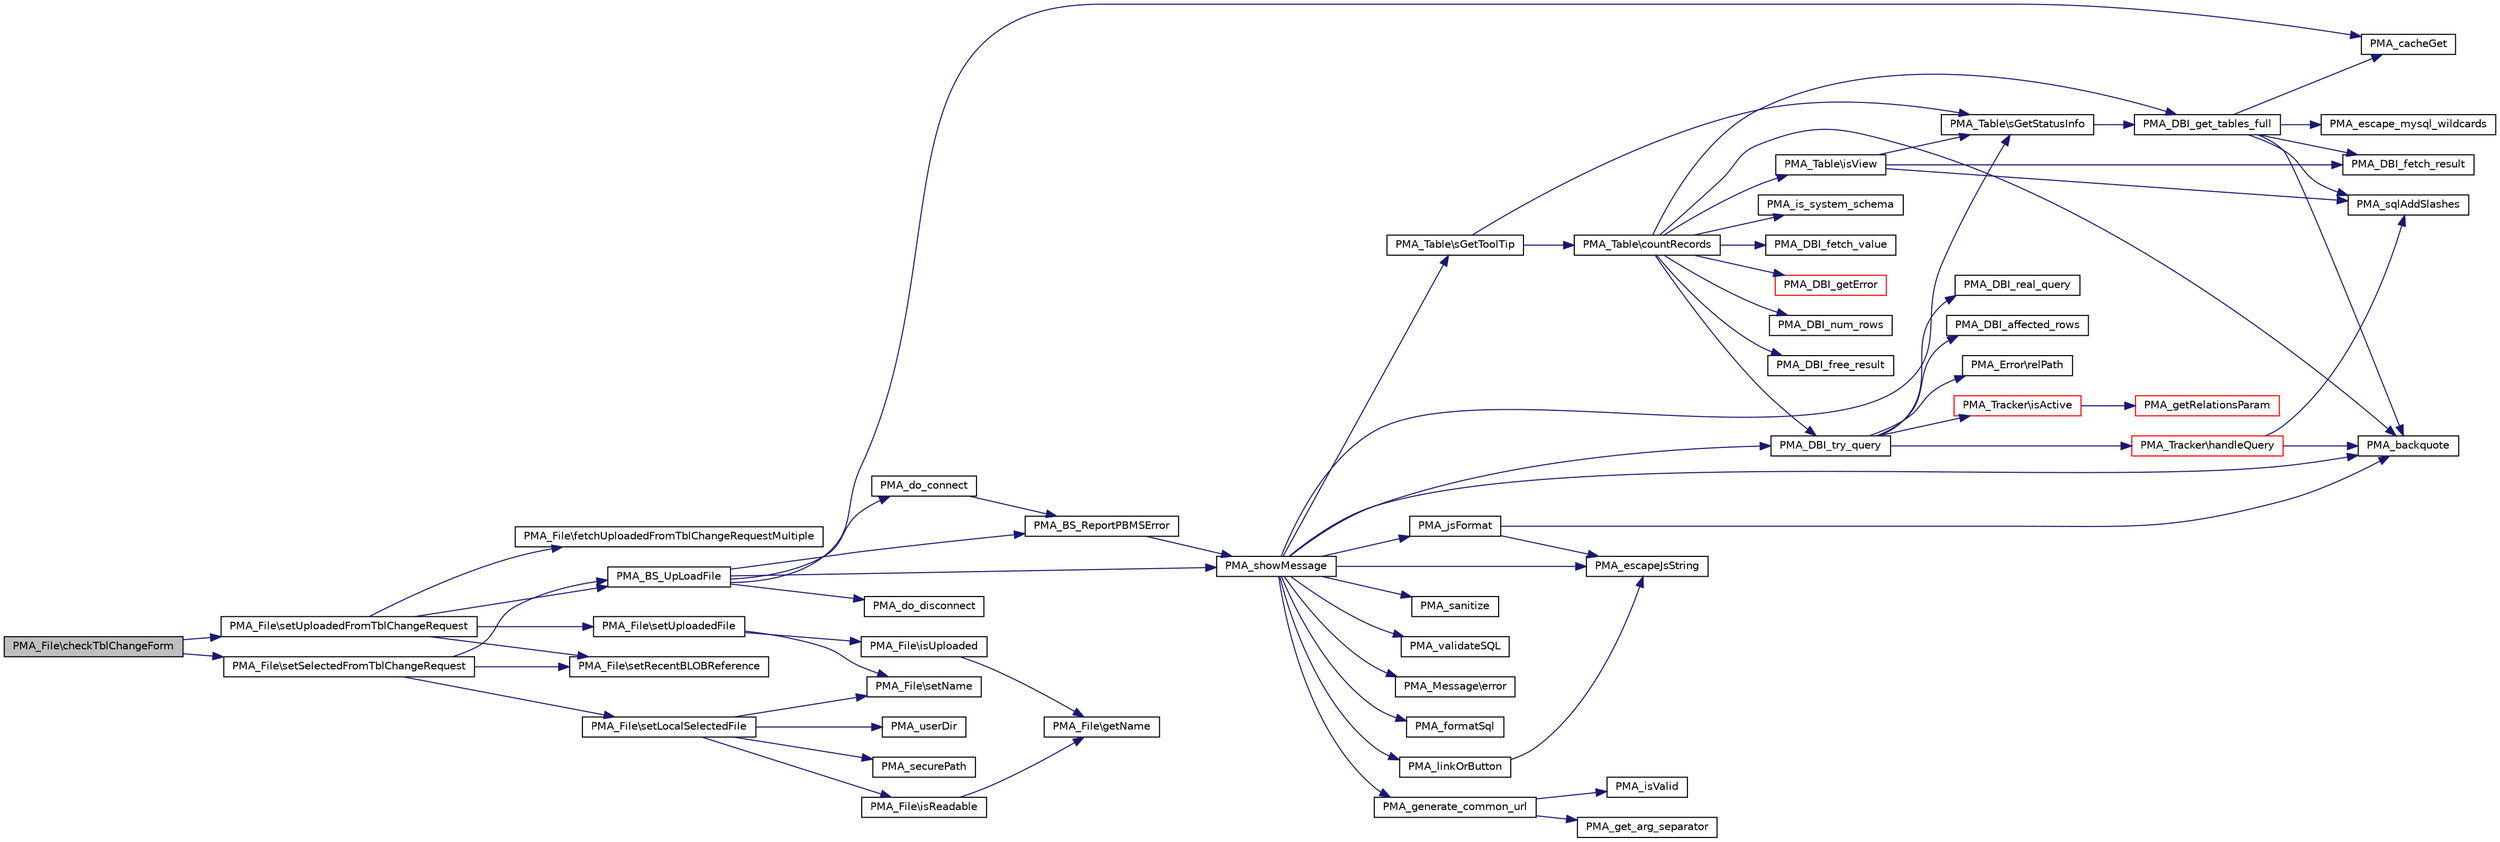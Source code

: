 digraph G
{
  edge [fontname="Helvetica",fontsize="10",labelfontname="Helvetica",labelfontsize="10"];
  node [fontname="Helvetica",fontsize="10",shape=record];
  rankdir="LR";
  Node1 [label="PMA_File\\checkTblChangeForm",height=0.2,width=0.4,color="black", fillcolor="grey75", style="filled" fontcolor="black"];
  Node1 -> Node2 [color="midnightblue",fontsize="10",style="solid",fontname="Helvetica"];
  Node2 [label="PMA_File\\setUploadedFromTblChangeRequest",height=0.2,width=0.4,color="black", fillcolor="white", style="filled",URL="$classPMA__File.html#a0e92c0b98fa87bca745c52682126ec74",tooltip="public"];
  Node2 -> Node3 [color="midnightblue",fontsize="10",style="solid",fontname="Helvetica"];
  Node3 [label="PMA_File\\fetchUploadedFromTblChangeRequestMultiple",height=0.2,width=0.4,color="black", fillcolor="white", style="filled",URL="$classPMA__File.html#a79c4f08c2b00d1e62c85f3be8730eab5",tooltip="strips some dimension from the multi-dimensional array from $_FILES"];
  Node2 -> Node4 [color="midnightblue",fontsize="10",style="solid",fontname="Helvetica"];
  Node4 [label="PMA_BS_UpLoadFile",height=0.2,width=0.4,color="black", fillcolor="white", style="filled",URL="$blobstreaming_8lib_8php.html#a987ba4328adf59f089fd1bdc7b04fd32"];
  Node4 -> Node5 [color="midnightblue",fontsize="10",style="solid",fontname="Helvetica"];
  Node5 [label="PMA_cacheGet",height=0.2,width=0.4,color="black", fillcolor="white", style="filled",URL="$common_8lib_8php.html#a28b14adfbbd7d246da55512f63bde226",tooltip="Gets cached information from the session."];
  Node4 -> Node6 [color="midnightblue",fontsize="10",style="solid",fontname="Helvetica"];
  Node6 [label="PMA_do_connect",height=0.2,width=0.4,color="black", fillcolor="white", style="filled",URL="$blobstreaming_8lib_8php.html#a3d8545d55406624bab0917251b4d0105",tooltip="Tries to connect to PBMS server."];
  Node6 -> Node7 [color="midnightblue",fontsize="10",style="solid",fontname="Helvetica"];
  Node7 [label="PMA_BS_ReportPBMSError",height=0.2,width=0.4,color="black", fillcolor="white", style="filled",URL="$blobstreaming_8lib_8php.html#afd189175fc3a153d7519dc5aae546d50",tooltip="Retrieves and shows PBMS error."];
  Node7 -> Node8 [color="midnightblue",fontsize="10",style="solid",fontname="Helvetica"];
  Node8 [label="PMA_showMessage",height=0.2,width=0.4,color="black", fillcolor="white", style="filled",URL="$common_8lib_8php.html#ac856542e67ea0192bc0fc7fd1fb21d09",tooltip="displays the message and the query usually the message is the result of the query executed..."];
  Node8 -> Node9 [color="midnightblue",fontsize="10",style="solid",fontname="Helvetica"];
  Node9 [label="PMA_Table\\sGetToolTip",height=0.2,width=0.4,color="black", fillcolor="white", style="filled",URL="$classPMA__Table.html#a162e3cb99911afe8ac6fb7de1ac9c421"];
  Node9 -> Node10 [color="midnightblue",fontsize="10",style="solid",fontname="Helvetica"];
  Node10 [label="PMA_Table\\sGetStatusInfo",height=0.2,width=0.4,color="black", fillcolor="white", style="filled",URL="$classPMA__Table.html#a5bcf320752029cac160933f74afc8742",tooltip="Returns full table status info, or specific if $info provided this info is collected from information..."];
  Node10 -> Node11 [color="midnightblue",fontsize="10",style="solid",fontname="Helvetica"];
  Node11 [label="PMA_DBI_get_tables_full",height=0.2,width=0.4,color="black", fillcolor="white", style="filled",URL="$database__interface_8lib_8php.html#a666173b932079177ab299983242adc58",tooltip="returns array of all tables in given db or dbs this function expects unquoted names: RIGHT: my_databa..."];
  Node11 -> Node12 [color="midnightblue",fontsize="10",style="solid",fontname="Helvetica"];
  Node12 [label="PMA_escape_mysql_wildcards",height=0.2,width=0.4,color="black", fillcolor="white", style="filled",URL="$common_8lib_8php.html#a0eb68fc9b932fee53281ee4933bf242d",tooltip="Add slashes before &quot;_&quot; and &quot;%&quot; characters for using them in MySQL database, table and field names..."];
  Node11 -> Node13 [color="midnightblue",fontsize="10",style="solid",fontname="Helvetica"];
  Node13 [label="PMA_sqlAddSlashes",height=0.2,width=0.4,color="black", fillcolor="white", style="filled",URL="$common_8lib_8php.html#a799062f79f401d1f20735d292d008eaf",tooltip="Add slashes before &quot;&#39;&quot; and &quot;\&quot; characters so a value containing them can be used in a sql comparison..."];
  Node11 -> Node5 [color="midnightblue",fontsize="10",style="solid",fontname="Helvetica"];
  Node11 -> Node14 [color="midnightblue",fontsize="10",style="solid",fontname="Helvetica"];
  Node14 [label="PMA_backquote",height=0.2,width=0.4,color="black", fillcolor="white", style="filled",URL="$common_8lib_8php.html#a81c4628f679a153bb4475c5ee2ae49ec",tooltip="Adds backquotes on both sides of a database, table or field name."];
  Node11 -> Node15 [color="midnightblue",fontsize="10",style="solid",fontname="Helvetica"];
  Node15 [label="PMA_DBI_fetch_result",height=0.2,width=0.4,color="black", fillcolor="white", style="filled",URL="$database__interface_8lib_8php.html#a761f919096699667412d2ffd391eaa5b",tooltip="returns all rows in the resultset in one array"];
  Node9 -> Node16 [color="midnightblue",fontsize="10",style="solid",fontname="Helvetica"];
  Node16 [label="PMA_Table\\countRecords",height=0.2,width=0.4,color="black", fillcolor="white", style="filled",URL="$classPMA__Table.html#af4c743afaabb1e05e2336e1307ec2df3",tooltip="Counts and returns (or displays) the number of records in a table."];
  Node16 -> Node17 [color="midnightblue",fontsize="10",style="solid",fontname="Helvetica"];
  Node17 [label="PMA_Table\\isView",height=0.2,width=0.4,color="black", fillcolor="white", style="filled",URL="$classPMA__Table.html#af9040740c71098b2c58b3234d7f0afaa",tooltip="returns whether the table is actually a view"];
  Node17 -> Node10 [color="midnightblue",fontsize="10",style="solid",fontname="Helvetica"];
  Node17 -> Node15 [color="midnightblue",fontsize="10",style="solid",fontname="Helvetica"];
  Node17 -> Node13 [color="midnightblue",fontsize="10",style="solid",fontname="Helvetica"];
  Node16 -> Node11 [color="midnightblue",fontsize="10",style="solid",fontname="Helvetica"];
  Node16 -> Node18 [color="midnightblue",fontsize="10",style="solid",fontname="Helvetica"];
  Node18 [label="PMA_is_system_schema",height=0.2,width=0.4,color="black", fillcolor="white", style="filled",URL="$database__interface_8lib_8php.html#ab3a7f643170e9d96461975b2f2786555",tooltip="Checks whether given schema is a system schema: information_schema (MySQL and Drizzle) or data_dictio..."];
  Node16 -> Node19 [color="midnightblue",fontsize="10",style="solid",fontname="Helvetica"];
  Node19 [label="PMA_DBI_fetch_value",height=0.2,width=0.4,color="black", fillcolor="white", style="filled",URL="$database__interface_8lib_8php.html#a772f12a953dd2908745bb16a8fa7b63a",tooltip="returns a single value from the given result or query, if the query or the result has more than one r..."];
  Node16 -> Node14 [color="midnightblue",fontsize="10",style="solid",fontname="Helvetica"];
  Node16 -> Node20 [color="midnightblue",fontsize="10",style="solid",fontname="Helvetica"];
  Node20 [label="PMA_DBI_try_query",height=0.2,width=0.4,color="black", fillcolor="white", style="filled",URL="$database__interface_8lib_8php.html#af4f8622d2f5df7858e4e6ca425ac0274",tooltip="runs a query and returns the result"];
  Node20 -> Node21 [color="midnightblue",fontsize="10",style="solid",fontname="Helvetica"];
  Node21 [label="PMA_DBI_real_query",height=0.2,width=0.4,color="black", fillcolor="white", style="filled",URL="$drizzle_8dbi_8lib_8php.html#a08ba0b503ffbca6710452ba365580035",tooltip="runs a query and returns the result"];
  Node20 -> Node22 [color="midnightblue",fontsize="10",style="solid",fontname="Helvetica"];
  Node22 [label="PMA_DBI_affected_rows",height=0.2,width=0.4,color="black", fillcolor="white", style="filled",URL="$drizzle_8dbi_8lib_8php.html#a861ab5849e4d7f8dab6daaac0071bc15",tooltip="returns the number of rows affected by last query"];
  Node20 -> Node23 [color="midnightblue",fontsize="10",style="solid",fontname="Helvetica"];
  Node23 [label="PMA_Error\\relPath",height=0.2,width=0.4,color="black", fillcolor="white", style="filled",URL="$classPMA__Error.html#a772a7752d93cec8385e0f13af46d376a",tooltip="return short relative path to phpMyAdmin basedir"];
  Node20 -> Node24 [color="midnightblue",fontsize="10",style="solid",fontname="Helvetica"];
  Node24 [label="PMA_Tracker\\isActive",height=0.2,width=0.4,color="red", fillcolor="white", style="filled",URL="$classPMA__Tracker.html#ae5dd143f48e845ae4346da01dfef5d4a",tooltip="Gets the on/off value of the Tracker module, starts initialization."];
  Node24 -> Node25 [color="midnightblue",fontsize="10",style="solid",fontname="Helvetica"];
  Node25 [label="PMA_getRelationsParam",height=0.2,width=0.4,color="red", fillcolor="white", style="filled",URL="$relation_8lib_8php.html#ad4dd08fb9ba9908cd15afb5ac92a2656"];
  Node20 -> Node26 [color="midnightblue",fontsize="10",style="solid",fontname="Helvetica"];
  Node26 [label="PMA_Tracker\\handleQuery",height=0.2,width=0.4,color="red", fillcolor="white", style="filled",URL="$classPMA__Tracker.html#a45bbf8cbb24c0cc3e379a0abf0ecee10",tooltip="Analyzes a given SQL statement and saves tracking data."];
  Node26 -> Node14 [color="midnightblue",fontsize="10",style="solid",fontname="Helvetica"];
  Node26 -> Node13 [color="midnightblue",fontsize="10",style="solid",fontname="Helvetica"];
  Node16 -> Node27 [color="midnightblue",fontsize="10",style="solid",fontname="Helvetica"];
  Node27 [label="PMA_DBI_getError",height=0.2,width=0.4,color="red", fillcolor="white", style="filled",URL="$drizzle_8dbi_8lib_8php.html#a704868d694079bc38c1947d370b8bf79",tooltip="returns last error message or false if no errors occured"];
  Node16 -> Node28 [color="midnightblue",fontsize="10",style="solid",fontname="Helvetica"];
  Node28 [label="PMA_DBI_num_rows",height=0.2,width=0.4,color="black", fillcolor="white", style="filled",URL="$drizzle_8dbi_8lib_8php.html#ad3805f1da9fe87cc10e96acf0710d803",tooltip="returns the number of rows returned by last query"];
  Node16 -> Node29 [color="midnightblue",fontsize="10",style="solid",fontname="Helvetica"];
  Node29 [label="PMA_DBI_free_result",height=0.2,width=0.4,color="black", fillcolor="white", style="filled",URL="$drizzle_8dbi_8lib_8php.html#a69ffa6649f3460798f5d0db03f1e2a5a",tooltip="Frees memory associated with the result."];
  Node8 -> Node30 [color="midnightblue",fontsize="10",style="solid",fontname="Helvetica"];
  Node30 [label="PMA_jsFormat",height=0.2,width=0.4,color="black", fillcolor="white", style="filled",URL="$js__escape_8lib_8php.html#adefa5e0c287e2534fb2d5a518cebc968",tooltip="Format a string so it can be a string inside JavaScript code inside an eventhandler (onclick..."];
  Node30 -> Node31 [color="midnightblue",fontsize="10",style="solid",fontname="Helvetica"];
  Node31 [label="PMA_escapeJsString",height=0.2,width=0.4,color="black", fillcolor="white", style="filled",URL="$js__escape_8lib_8php.html#a31d2bbc7cf239a64153dd958670f9ac7",tooltip="escapes a string to be inserted as string a JavaScript block enclosed by &lt;![CDATA[ ..."];
  Node30 -> Node14 [color="midnightblue",fontsize="10",style="solid",fontname="Helvetica"];
  Node8 -> Node14 [color="midnightblue",fontsize="10",style="solid",fontname="Helvetica"];
  Node8 -> Node10 [color="midnightblue",fontsize="10",style="solid",fontname="Helvetica"];
  Node8 -> Node20 [color="midnightblue",fontsize="10",style="solid",fontname="Helvetica"];
  Node8 -> Node32 [color="midnightblue",fontsize="10",style="solid",fontname="Helvetica"];
  Node32 [label="PMA_sanitize",height=0.2,width=0.4,color="black", fillcolor="white", style="filled",URL="$sanitizing_8lib_8php.html#ac0444f97c4d50f0e109dc0ec5d86b665",tooltip="Sanitizes $message, taking into account our special codes for formatting."];
  Node8 -> Node33 [color="midnightblue",fontsize="10",style="solid",fontname="Helvetica"];
  Node33 [label="PMA_validateSQL",height=0.2,width=0.4,color="black", fillcolor="white", style="filled",URL="$sqlvalidator_8lib_8php.html#aa5008486df74dd63c944eb4fa36a81de",tooltip="We need the PEAR libraries, so do a minimum version check first I&#39;m not sure if PEAR was available be..."];
  Node8 -> Node34 [color="midnightblue",fontsize="10",style="solid",fontname="Helvetica"];
  Node34 [label="PMA_Message\\error",height=0.2,width=0.4,color="black", fillcolor="white", style="filled",URL="$classPMA__Message.html#ac1eedc27bd176676149c300379b98661",tooltip="get PMA_Message of type error"];
  Node8 -> Node35 [color="midnightblue",fontsize="10",style="solid",fontname="Helvetica"];
  Node35 [label="PMA_formatSql",height=0.2,width=0.4,color="black", fillcolor="white", style="filled",URL="$common_8lib_8php.html#a7318464fb4bfbdb4c33b3257ad533ab6",tooltip="format sql strings"];
  Node8 -> Node36 [color="midnightblue",fontsize="10",style="solid",fontname="Helvetica"];
  Node36 [label="PMA_generate_common_url",height=0.2,width=0.4,color="black", fillcolor="white", style="filled",URL="$url__generating_8lib_8php.html#ad5c0cfef7cb600a158a1ef5fa321a094",tooltip="Generates text with URL parameters."];
  Node36 -> Node37 [color="midnightblue",fontsize="10",style="solid",fontname="Helvetica"];
  Node37 [label="PMA_isValid",height=0.2,width=0.4,color="black", fillcolor="white", style="filled",URL="$core_8lib_8php.html#a1b8fd01cdfbdfaac35e692fcdaaad700",tooltip="checks given $var against $type or $compare"];
  Node36 -> Node38 [color="midnightblue",fontsize="10",style="solid",fontname="Helvetica"];
  Node38 [label="PMA_get_arg_separator",height=0.2,width=0.4,color="black", fillcolor="white", style="filled",URL="$url__generating_8lib_8php.html#a4ba0b6653c22a19615683ab743c1b4e1",tooltip="Returns url separator."];
  Node8 -> Node39 [color="midnightblue",fontsize="10",style="solid",fontname="Helvetica"];
  Node39 [label="PMA_linkOrButton",height=0.2,width=0.4,color="black", fillcolor="white", style="filled",URL="$common_8lib_8php.html#a59beb470df32fdd938f89fab0f1dc7a8",tooltip="Displays a link, or a button if the link&#39;s URL is too large, to accommodate some browsers&#39; limitation..."];
  Node39 -> Node31 [color="midnightblue",fontsize="10",style="solid",fontname="Helvetica"];
  Node8 -> Node31 [color="midnightblue",fontsize="10",style="solid",fontname="Helvetica"];
  Node4 -> Node40 [color="midnightblue",fontsize="10",style="solid",fontname="Helvetica"];
  Node40 [label="PMA_do_disconnect",height=0.2,width=0.4,color="black", fillcolor="white", style="filled",URL="$blobstreaming_8lib_8php.html#a1592bca9b942dcae6523fd63476f5466",tooltip="Disconnects from PBMS server."];
  Node4 -> Node8 [color="midnightblue",fontsize="10",style="solid",fontname="Helvetica"];
  Node4 -> Node7 [color="midnightblue",fontsize="10",style="solid",fontname="Helvetica"];
  Node2 -> Node41 [color="midnightblue",fontsize="10",style="solid",fontname="Helvetica"];
  Node41 [label="PMA_File\\setRecentBLOBReference",height=0.2,width=0.4,color="black", fillcolor="white", style="filled",URL="$classPMA__File.html#a28c681651dab37bde72358d70b07832c",tooltip="sets reference to most recent BLOB repository reference"];
  Node2 -> Node42 [color="midnightblue",fontsize="10",style="solid",fontname="Helvetica"];
  Node42 [label="PMA_File\\setUploadedFile",height=0.2,width=0.4,color="black", fillcolor="white", style="filled",URL="$classPMA__File.html#a331d156866c895291450345489066d93",tooltip="public"];
  Node42 -> Node43 [color="midnightblue",fontsize="10",style="solid",fontname="Helvetica"];
  Node43 [label="PMA_File\\setName",height=0.2,width=0.4,color="black", fillcolor="white", style="filled",URL="$classPMA__File.html#ae7bc017334deee65c427f60f6495d3e3",tooltip="accessor"];
  Node42 -> Node44 [color="midnightblue",fontsize="10",style="solid",fontname="Helvetica"];
  Node44 [label="PMA_File\\isUploaded",height=0.2,width=0.4,color="black", fillcolor="white", style="filled",URL="$classPMA__File.html#a424007004ef2fba4a7d2ca76afa70ad9",tooltip="public"];
  Node44 -> Node45 [color="midnightblue",fontsize="10",style="solid",fontname="Helvetica"];
  Node45 [label="PMA_File\\getName",height=0.2,width=0.4,color="black", fillcolor="white", style="filled",URL="$classPMA__File.html#afab9c410d91bf9ceb59cb2aa58fc8e6d",tooltip="accessor"];
  Node1 -> Node46 [color="midnightblue",fontsize="10",style="solid",fontname="Helvetica"];
  Node46 [label="PMA_File\\setSelectedFromTblChangeRequest",height=0.2,width=0.4,color="black", fillcolor="white", style="filled",URL="$classPMA__File.html#a5ffe67d6bb949eb4e76a2c6af550bc22",tooltip="sets the name if the file to the one selected in the tbl_change form"];
  Node46 -> Node4 [color="midnightblue",fontsize="10",style="solid",fontname="Helvetica"];
  Node46 -> Node41 [color="midnightblue",fontsize="10",style="solid",fontname="Helvetica"];
  Node46 -> Node47 [color="midnightblue",fontsize="10",style="solid",fontname="Helvetica"];
  Node47 [label="PMA_File\\setLocalSelectedFile",height=0.2,width=0.4,color="black", fillcolor="white", style="filled",URL="$classPMA__File.html#a160329b7bb8ce0a63e2bed143394caed",tooltip="public"];
  Node47 -> Node43 [color="midnightblue",fontsize="10",style="solid",fontname="Helvetica"];
  Node47 -> Node48 [color="midnightblue",fontsize="10",style="solid",fontname="Helvetica"];
  Node48 [label="PMA_userDir",height=0.2,width=0.4,color="black", fillcolor="white", style="filled",URL="$common_8lib_8php.html#a716bdc8bd710a47b56967ec5a365b7d5",tooltip="replaces u in given path with current user name"];
  Node47 -> Node49 [color="midnightblue",fontsize="10",style="solid",fontname="Helvetica"];
  Node49 [label="PMA_securePath",height=0.2,width=0.4,color="black", fillcolor="white", style="filled",URL="$core_8lib_8php.html#aca40f985a4bb31c341e876417106c644",tooltip="Removes insecure parts in a path; used before include() or require() when a part of the path comes fr..."];
  Node47 -> Node50 [color="midnightblue",fontsize="10",style="solid",fontname="Helvetica"];
  Node50 [label="PMA_File\\isReadable",height=0.2,width=0.4,color="black", fillcolor="white", style="filled",URL="$classPMA__File.html#a66439d7a4db6c94e0b1435c5d52f94ad",tooltip="public"];
  Node50 -> Node45 [color="midnightblue",fontsize="10",style="solid",fontname="Helvetica"];
}
